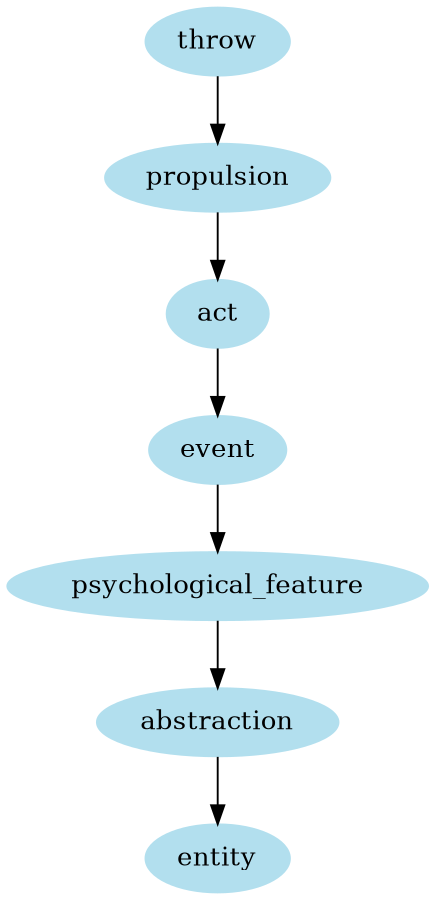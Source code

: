 digraph unix {
	node [color=lightblue2 style=filled]
	size="6,6"
	throw -> propulsion
	propulsion -> act
	act -> event
	event -> psychological_feature
	psychological_feature -> abstraction
	abstraction -> entity
}
